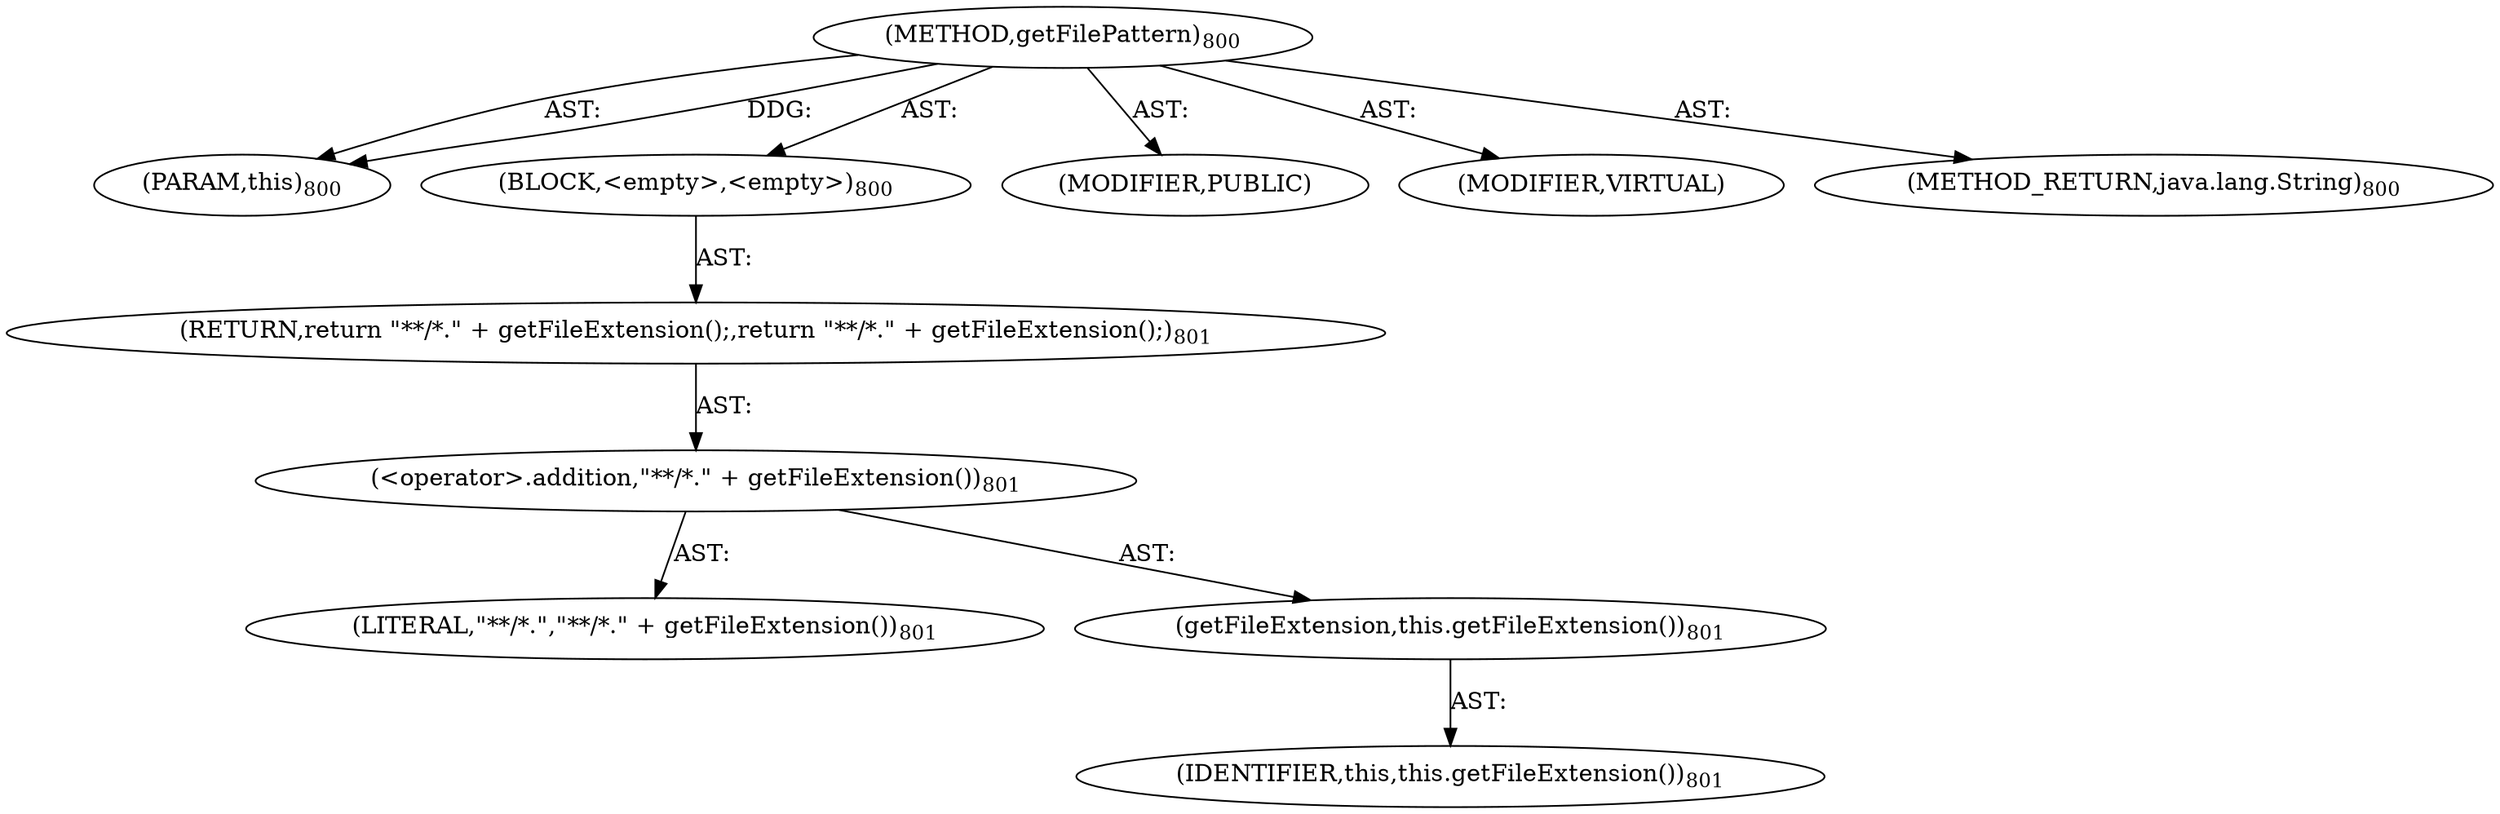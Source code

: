 digraph "getFilePattern" {  
"111669149745" [label = <(METHOD,getFilePattern)<SUB>800</SUB>> ]
"115964117006" [label = <(PARAM,this)<SUB>800</SUB>> ]
"25769803857" [label = <(BLOCK,&lt;empty&gt;,&lt;empty&gt;)<SUB>800</SUB>> ]
"146028888101" [label = <(RETURN,return &quot;**/*.&quot; + getFileExtension();,return &quot;**/*.&quot; + getFileExtension();)<SUB>801</SUB>> ]
"30064771300" [label = <(&lt;operator&gt;.addition,&quot;**/*.&quot; + getFileExtension())<SUB>801</SUB>> ]
"90194313287" [label = <(LITERAL,&quot;**/*.&quot;,&quot;**/*.&quot; + getFileExtension())<SUB>801</SUB>> ]
"30064771301" [label = <(getFileExtension,this.getFileExtension())<SUB>801</SUB>> ]
"68719476752" [label = <(IDENTIFIER,this,this.getFileExtension())<SUB>801</SUB>> ]
"133143986297" [label = <(MODIFIER,PUBLIC)> ]
"133143986298" [label = <(MODIFIER,VIRTUAL)> ]
"128849018929" [label = <(METHOD_RETURN,java.lang.String)<SUB>800</SUB>> ]
  "111669149745" -> "115964117006"  [ label = "AST: "] 
  "111669149745" -> "25769803857"  [ label = "AST: "] 
  "111669149745" -> "133143986297"  [ label = "AST: "] 
  "111669149745" -> "133143986298"  [ label = "AST: "] 
  "111669149745" -> "128849018929"  [ label = "AST: "] 
  "25769803857" -> "146028888101"  [ label = "AST: "] 
  "146028888101" -> "30064771300"  [ label = "AST: "] 
  "30064771300" -> "90194313287"  [ label = "AST: "] 
  "30064771300" -> "30064771301"  [ label = "AST: "] 
  "30064771301" -> "68719476752"  [ label = "AST: "] 
  "111669149745" -> "115964117006"  [ label = "DDG: "] 
}
